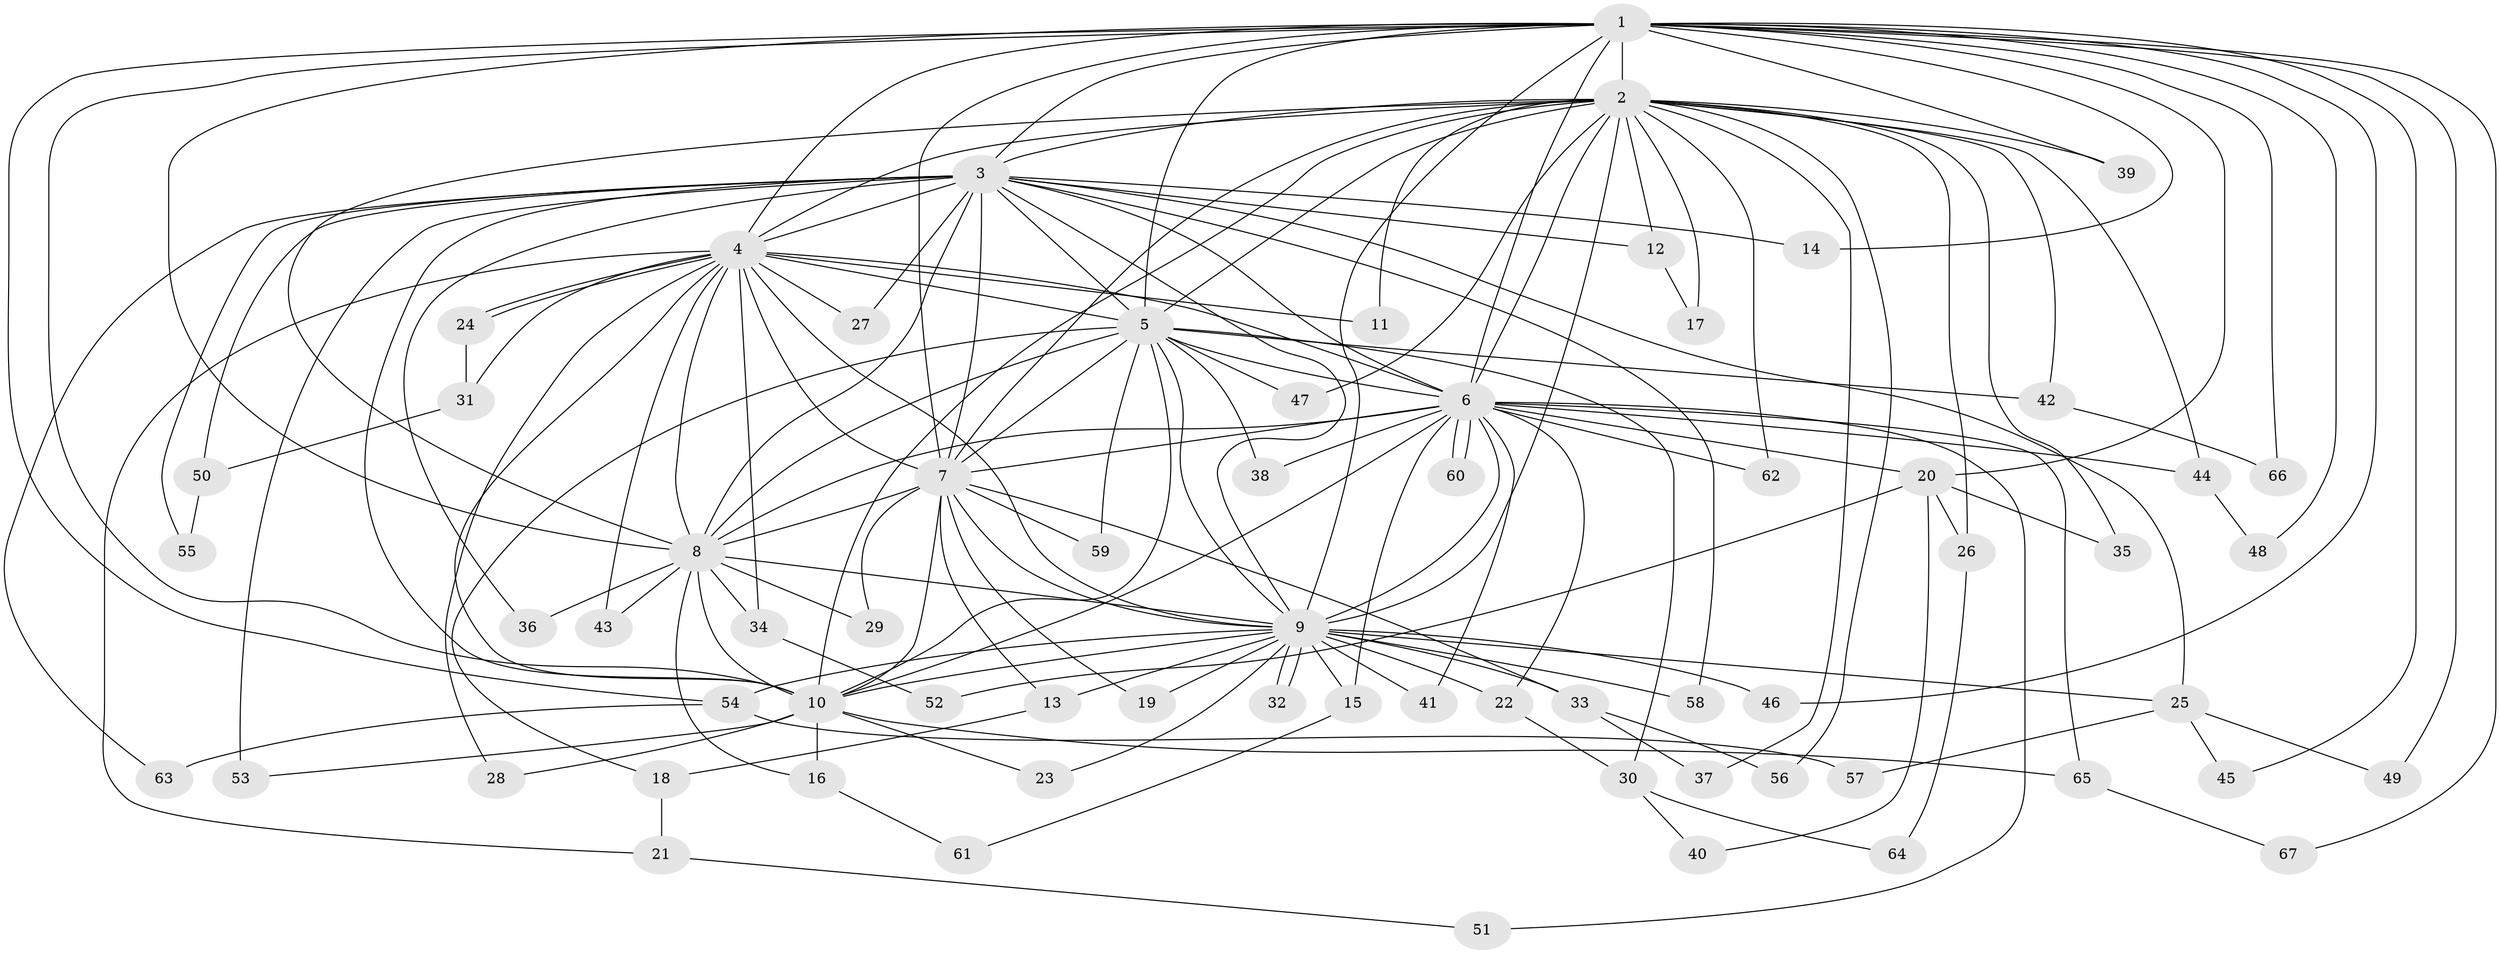 // coarse degree distribution, {15: 0.05, 14: 0.05, 23: 0.025, 11: 0.075, 2: 0.55, 3: 0.175, 6: 0.025, 1: 0.025, 4: 0.025}
// Generated by graph-tools (version 1.1) at 2025/17/03/04/25 18:17:43]
// undirected, 67 vertices, 159 edges
graph export_dot {
graph [start="1"]
  node [color=gray90,style=filled];
  1;
  2;
  3;
  4;
  5;
  6;
  7;
  8;
  9;
  10;
  11;
  12;
  13;
  14;
  15;
  16;
  17;
  18;
  19;
  20;
  21;
  22;
  23;
  24;
  25;
  26;
  27;
  28;
  29;
  30;
  31;
  32;
  33;
  34;
  35;
  36;
  37;
  38;
  39;
  40;
  41;
  42;
  43;
  44;
  45;
  46;
  47;
  48;
  49;
  50;
  51;
  52;
  53;
  54;
  55;
  56;
  57;
  58;
  59;
  60;
  61;
  62;
  63;
  64;
  65;
  66;
  67;
  1 -- 2;
  1 -- 3;
  1 -- 4;
  1 -- 5;
  1 -- 6;
  1 -- 7;
  1 -- 8;
  1 -- 9;
  1 -- 10;
  1 -- 14;
  1 -- 20;
  1 -- 39;
  1 -- 45;
  1 -- 46;
  1 -- 48;
  1 -- 49;
  1 -- 54;
  1 -- 66;
  1 -- 67;
  2 -- 3;
  2 -- 4;
  2 -- 5;
  2 -- 6;
  2 -- 7;
  2 -- 8;
  2 -- 9;
  2 -- 10;
  2 -- 11;
  2 -- 12;
  2 -- 17;
  2 -- 26;
  2 -- 35;
  2 -- 37;
  2 -- 39;
  2 -- 42;
  2 -- 44;
  2 -- 47;
  2 -- 56;
  2 -- 62;
  3 -- 4;
  3 -- 5;
  3 -- 6;
  3 -- 7;
  3 -- 8;
  3 -- 9;
  3 -- 10;
  3 -- 12;
  3 -- 14;
  3 -- 25;
  3 -- 27;
  3 -- 36;
  3 -- 50;
  3 -- 53;
  3 -- 55;
  3 -- 58;
  3 -- 63;
  4 -- 5;
  4 -- 6;
  4 -- 7;
  4 -- 8;
  4 -- 9;
  4 -- 10;
  4 -- 11;
  4 -- 21;
  4 -- 24;
  4 -- 24;
  4 -- 27;
  4 -- 28;
  4 -- 31;
  4 -- 34;
  4 -- 43;
  5 -- 6;
  5 -- 7;
  5 -- 8;
  5 -- 9;
  5 -- 10;
  5 -- 18;
  5 -- 30;
  5 -- 38;
  5 -- 42;
  5 -- 47;
  5 -- 59;
  6 -- 7;
  6 -- 8;
  6 -- 9;
  6 -- 10;
  6 -- 15;
  6 -- 20;
  6 -- 22;
  6 -- 38;
  6 -- 41;
  6 -- 44;
  6 -- 51;
  6 -- 60;
  6 -- 60;
  6 -- 62;
  6 -- 65;
  7 -- 8;
  7 -- 9;
  7 -- 10;
  7 -- 13;
  7 -- 19;
  7 -- 29;
  7 -- 33;
  7 -- 59;
  8 -- 9;
  8 -- 10;
  8 -- 16;
  8 -- 29;
  8 -- 34;
  8 -- 36;
  8 -- 43;
  9 -- 10;
  9 -- 13;
  9 -- 15;
  9 -- 19;
  9 -- 22;
  9 -- 23;
  9 -- 25;
  9 -- 32;
  9 -- 32;
  9 -- 33;
  9 -- 41;
  9 -- 46;
  9 -- 54;
  9 -- 58;
  10 -- 16;
  10 -- 23;
  10 -- 28;
  10 -- 53;
  10 -- 65;
  12 -- 17;
  13 -- 18;
  15 -- 61;
  16 -- 61;
  18 -- 21;
  20 -- 26;
  20 -- 35;
  20 -- 40;
  20 -- 52;
  21 -- 51;
  22 -- 30;
  24 -- 31;
  25 -- 45;
  25 -- 49;
  25 -- 57;
  26 -- 64;
  30 -- 40;
  30 -- 64;
  31 -- 50;
  33 -- 37;
  33 -- 56;
  34 -- 52;
  42 -- 66;
  44 -- 48;
  50 -- 55;
  54 -- 57;
  54 -- 63;
  65 -- 67;
}
